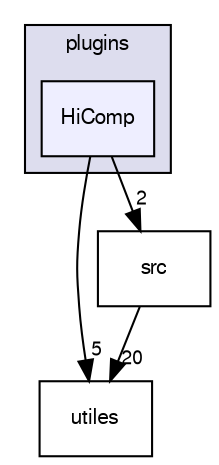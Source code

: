 digraph G {
  compound=true
  node [ fontsize=10, fontname="FreeSans"];
  edge [ labelfontsize=9, labelfontname="FreeSans"];
  subgraph clusterdir_2241d903d8b552fecd54d40d9c6f6ba2 {
    graph [ bgcolor="#ddddee", pencolor="black", label="plugins" fontname="FreeSans", fontsize=10, URL="dir_2241d903d8b552fecd54d40d9c6f6ba2.html"]
  dir_1451eb9720553d8ad984619be31bc0df [shape=box, label="HiComp", style="filled", fillcolor="#eeeeff", pencolor="black", URL="dir_1451eb9720553d8ad984619be31bc0df.html"];
  }
  dir_96dd5dfec6529fa71a74b9d6ee5ac519 [shape=box label="utiles" URL="dir_96dd5dfec6529fa71a74b9d6ee5ac519.html"];
  dir_a6a96f4101e30ef9cb693fc53f8c1212 [shape=box label="src" URL="dir_a6a96f4101e30ef9cb693fc53f8c1212.html"];
  dir_1451eb9720553d8ad984619be31bc0df->dir_96dd5dfec6529fa71a74b9d6ee5ac519 [headlabel="5", labeldistance=1.5 headhref="dir_000010_000004.html"];
  dir_1451eb9720553d8ad984619be31bc0df->dir_a6a96f4101e30ef9cb693fc53f8c1212 [headlabel="2", labeldistance=1.5 headhref="dir_000010_000016.html"];
  dir_a6a96f4101e30ef9cb693fc53f8c1212->dir_96dd5dfec6529fa71a74b9d6ee5ac519 [headlabel="20", labeldistance=1.5 headhref="dir_000016_000004.html"];
}
